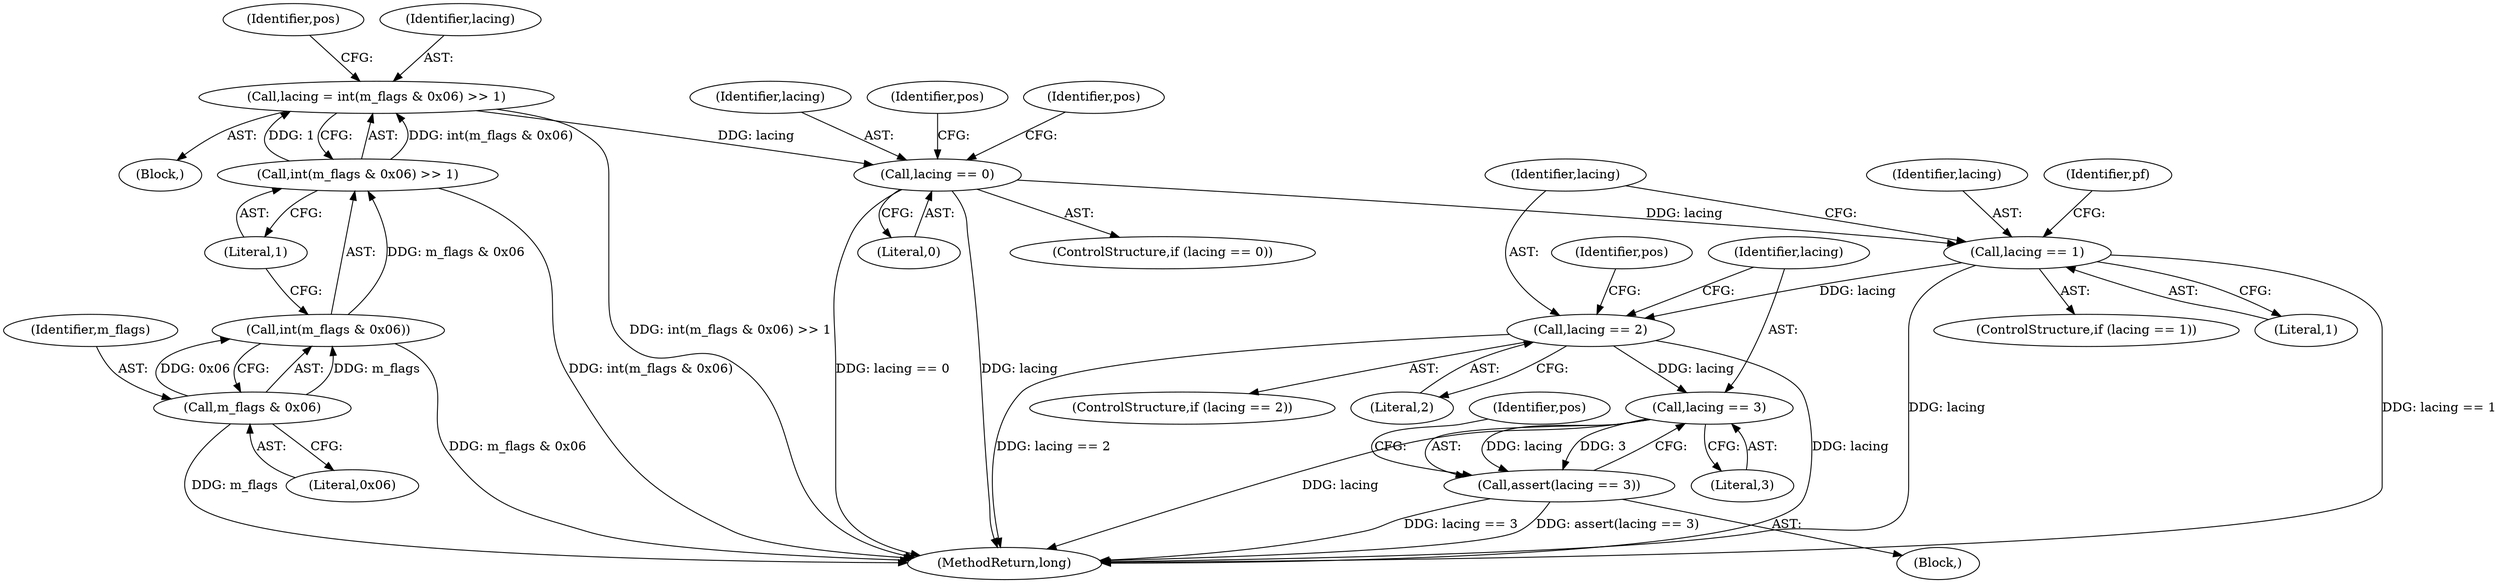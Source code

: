 digraph "0_Android_cc274e2abe8b2a6698a5c47d8aa4bb45f1f9538d_33@API" {
"1000384" [label="(Call,lacing == 1)"];
"1000273" [label="(Call,lacing == 0)"];
"1000262" [label="(Call,lacing = int(m_flags & 0x06) >> 1)"];
"1000264" [label="(Call,int(m_flags & 0x06) >> 1)"];
"1000265" [label="(Call,int(m_flags & 0x06))"];
"1000266" [label="(Call,m_flags & 0x06)"];
"1000598" [label="(Call,lacing == 2)"];
"1000700" [label="(Call,lacing == 3)"];
"1000699" [label="(Call,assert(lacing == 3))"];
"1000267" [label="(Identifier,m_flags)"];
"1000336" [label="(Identifier,pos)"];
"1000385" [label="(Identifier,lacing)"];
"1000599" [label="(Identifier,lacing)"];
"1000598" [label="(Call,lacing == 2)"];
"1000275" [label="(Literal,0)"];
"1000279" [label="(Identifier,pos)"];
"1000265" [label="(Call,int(m_flags & 0x06))"];
"1000700" [label="(Call,lacing == 3)"];
"1000597" [label="(ControlStructure,if (lacing == 2))"];
"1000600" [label="(Literal,2)"];
"1000123" [label="(Block,)"];
"1000390" [label="(Identifier,pf)"];
"1000383" [label="(ControlStructure,if (lacing == 1))"];
"1001066" [label="(MethodReturn,long)"];
"1000264" [label="(Call,int(m_flags & 0x06) >> 1)"];
"1000386" [label="(Literal,1)"];
"1000699" [label="(Call,assert(lacing == 3))"];
"1000269" [label="(Literal,1)"];
"1000266" [label="(Call,m_flags & 0x06)"];
"1000272" [label="(ControlStructure,if (lacing == 0))"];
"1000604" [label="(Identifier,pos)"];
"1000384" [label="(Call,lacing == 1)"];
"1000273" [label="(Call,lacing == 0)"];
"1000698" [label="(Block,)"];
"1000271" [label="(Identifier,pos)"];
"1000268" [label="(Literal,0x06)"];
"1000701" [label="(Identifier,lacing)"];
"1000702" [label="(Literal,3)"];
"1000262" [label="(Call,lacing = int(m_flags & 0x06) >> 1)"];
"1000705" [label="(Identifier,pos)"];
"1000274" [label="(Identifier,lacing)"];
"1000263" [label="(Identifier,lacing)"];
"1000384" -> "1000383"  [label="AST: "];
"1000384" -> "1000386"  [label="CFG: "];
"1000385" -> "1000384"  [label="AST: "];
"1000386" -> "1000384"  [label="AST: "];
"1000390" -> "1000384"  [label="CFG: "];
"1000599" -> "1000384"  [label="CFG: "];
"1000384" -> "1001066"  [label="DDG: lacing == 1"];
"1000384" -> "1001066"  [label="DDG: lacing"];
"1000273" -> "1000384"  [label="DDG: lacing"];
"1000384" -> "1000598"  [label="DDG: lacing"];
"1000273" -> "1000272"  [label="AST: "];
"1000273" -> "1000275"  [label="CFG: "];
"1000274" -> "1000273"  [label="AST: "];
"1000275" -> "1000273"  [label="AST: "];
"1000279" -> "1000273"  [label="CFG: "];
"1000336" -> "1000273"  [label="CFG: "];
"1000273" -> "1001066"  [label="DDG: lacing"];
"1000273" -> "1001066"  [label="DDG: lacing == 0"];
"1000262" -> "1000273"  [label="DDG: lacing"];
"1000262" -> "1000123"  [label="AST: "];
"1000262" -> "1000264"  [label="CFG: "];
"1000263" -> "1000262"  [label="AST: "];
"1000264" -> "1000262"  [label="AST: "];
"1000271" -> "1000262"  [label="CFG: "];
"1000262" -> "1001066"  [label="DDG: int(m_flags & 0x06) >> 1"];
"1000264" -> "1000262"  [label="DDG: int(m_flags & 0x06)"];
"1000264" -> "1000262"  [label="DDG: 1"];
"1000264" -> "1000269"  [label="CFG: "];
"1000265" -> "1000264"  [label="AST: "];
"1000269" -> "1000264"  [label="AST: "];
"1000264" -> "1001066"  [label="DDG: int(m_flags & 0x06)"];
"1000265" -> "1000264"  [label="DDG: m_flags & 0x06"];
"1000265" -> "1000266"  [label="CFG: "];
"1000266" -> "1000265"  [label="AST: "];
"1000269" -> "1000265"  [label="CFG: "];
"1000265" -> "1001066"  [label="DDG: m_flags & 0x06"];
"1000266" -> "1000265"  [label="DDG: m_flags"];
"1000266" -> "1000265"  [label="DDG: 0x06"];
"1000266" -> "1000268"  [label="CFG: "];
"1000267" -> "1000266"  [label="AST: "];
"1000268" -> "1000266"  [label="AST: "];
"1000266" -> "1001066"  [label="DDG: m_flags"];
"1000598" -> "1000597"  [label="AST: "];
"1000598" -> "1000600"  [label="CFG: "];
"1000599" -> "1000598"  [label="AST: "];
"1000600" -> "1000598"  [label="AST: "];
"1000604" -> "1000598"  [label="CFG: "];
"1000701" -> "1000598"  [label="CFG: "];
"1000598" -> "1001066"  [label="DDG: lacing"];
"1000598" -> "1001066"  [label="DDG: lacing == 2"];
"1000598" -> "1000700"  [label="DDG: lacing"];
"1000700" -> "1000699"  [label="AST: "];
"1000700" -> "1000702"  [label="CFG: "];
"1000701" -> "1000700"  [label="AST: "];
"1000702" -> "1000700"  [label="AST: "];
"1000699" -> "1000700"  [label="CFG: "];
"1000700" -> "1001066"  [label="DDG: lacing"];
"1000700" -> "1000699"  [label="DDG: lacing"];
"1000700" -> "1000699"  [label="DDG: 3"];
"1000699" -> "1000698"  [label="AST: "];
"1000705" -> "1000699"  [label="CFG: "];
"1000699" -> "1001066"  [label="DDG: lacing == 3"];
"1000699" -> "1001066"  [label="DDG: assert(lacing == 3)"];
}
